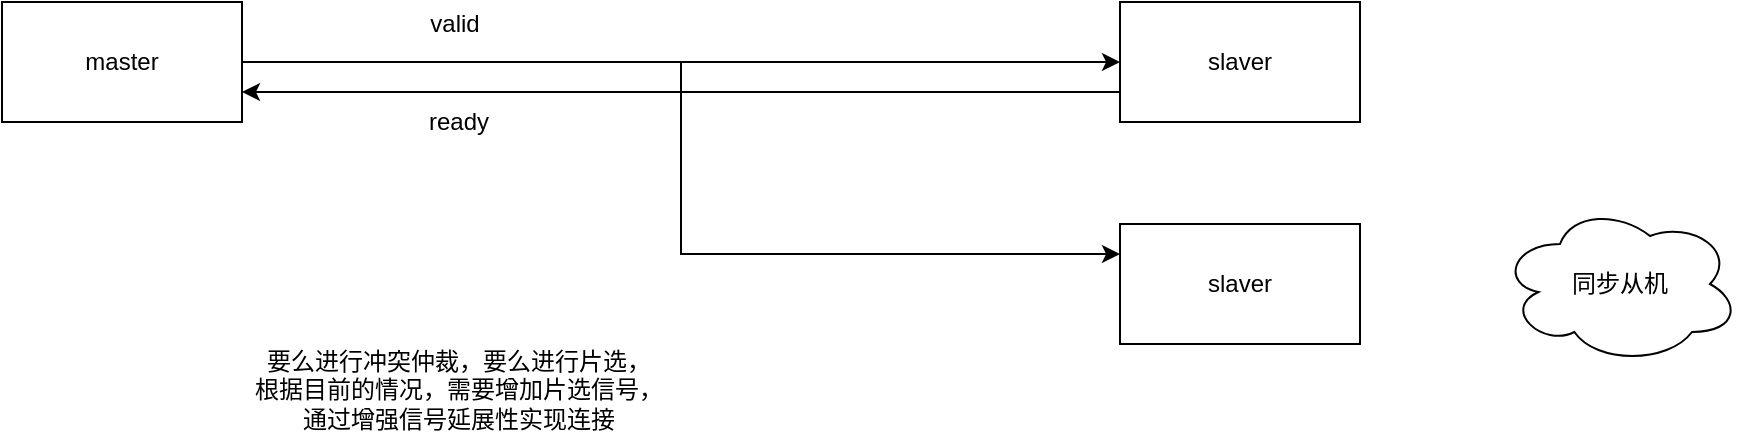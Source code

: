 <mxfile version="18.0.6" type="device" pages="3"><diagram id="HrKo_eKujefO3dNRXb7b" name="flow1"><mxGraphModel dx="1422" dy="905" grid="0" gridSize="10" guides="1" tooltips="1" connect="1" arrows="1" fold="1" page="1" pageScale="1" pageWidth="827" pageHeight="1169" math="0" shadow="0"><root><mxCell id="0"/><mxCell id="1" parent="0"/><mxCell id="BXibwOwwb0zfkzncMVxz-3" style="edgeStyle=orthogonalEdgeStyle;rounded=0;orthogonalLoop=1;jettySize=auto;html=1;exitX=1;exitY=0.5;exitDx=0;exitDy=0;" edge="1" parent="1" source="BXibwOwwb0zfkzncMVxz-1" target="BXibwOwwb0zfkzncMVxz-2"><mxGeometry relative="1" as="geometry"/></mxCell><mxCell id="BXibwOwwb0zfkzncMVxz-8" style="edgeStyle=orthogonalEdgeStyle;rounded=0;orthogonalLoop=1;jettySize=auto;html=1;exitX=1;exitY=0.5;exitDx=0;exitDy=0;entryX=0;entryY=0.25;entryDx=0;entryDy=0;" edge="1" parent="1" source="BXibwOwwb0zfkzncMVxz-1" target="BXibwOwwb0zfkzncMVxz-7"><mxGeometry relative="1" as="geometry"/></mxCell><mxCell id="BXibwOwwb0zfkzncMVxz-1" value="master" style="rounded=0;whiteSpace=wrap;html=1;" vertex="1" parent="1"><mxGeometry x="84" y="122" width="120" height="60" as="geometry"/></mxCell><mxCell id="BXibwOwwb0zfkzncMVxz-4" style="edgeStyle=orthogonalEdgeStyle;rounded=0;orthogonalLoop=1;jettySize=auto;html=1;exitX=0;exitY=0.75;exitDx=0;exitDy=0;entryX=1;entryY=0.75;entryDx=0;entryDy=0;" edge="1" parent="1" source="BXibwOwwb0zfkzncMVxz-2" target="BXibwOwwb0zfkzncMVxz-1"><mxGeometry relative="1" as="geometry"/></mxCell><mxCell id="BXibwOwwb0zfkzncMVxz-2" value="slaver" style="rounded=0;whiteSpace=wrap;html=1;" vertex="1" parent="1"><mxGeometry x="643" y="122" width="120" height="60" as="geometry"/></mxCell><mxCell id="BXibwOwwb0zfkzncMVxz-5" value="valid" style="text;html=1;align=center;verticalAlign=middle;resizable=0;points=[];autosize=1;strokeColor=none;fillColor=none;" vertex="1" parent="1"><mxGeometry x="292" y="124" width="35" height="18" as="geometry"/></mxCell><mxCell id="BXibwOwwb0zfkzncMVxz-6" value="ready" style="text;html=1;align=center;verticalAlign=middle;resizable=0;points=[];autosize=1;strokeColor=none;fillColor=none;" vertex="1" parent="1"><mxGeometry x="292" y="173" width="40" height="18" as="geometry"/></mxCell><mxCell id="BXibwOwwb0zfkzncMVxz-7" value="slaver" style="rounded=0;whiteSpace=wrap;html=1;" vertex="1" parent="1"><mxGeometry x="643" y="233" width="120" height="60" as="geometry"/></mxCell><mxCell id="BXibwOwwb0zfkzncMVxz-9" value="同步从机" style="ellipse;shape=cloud;whiteSpace=wrap;html=1;" vertex="1" parent="1"><mxGeometry x="833" y="223" width="120" height="80" as="geometry"/></mxCell><mxCell id="BXibwOwwb0zfkzncMVxz-10" value="要么进行冲突仲裁，要么进行片选，&lt;br&gt;根据目前的情况，需要增加片选信号，&lt;br&gt;通过增强信号延展性实现连接" style="text;html=1;align=center;verticalAlign=middle;resizable=0;points=[];autosize=1;strokeColor=none;fillColor=none;" vertex="1" parent="1"><mxGeometry x="205" y="293" width="214" height="46" as="geometry"/></mxCell></root></mxGraphModel></diagram><diagram id="DahIj4vTz0O3RCcRvH5f" name="flow2"><mxGraphModel dx="1038" dy="649" grid="0" gridSize="10" guides="1" tooltips="1" connect="1" arrows="1" fold="1" page="1" pageScale="1" pageWidth="827" pageHeight="1169" math="0" shadow="0"><root><mxCell id="6HHR4eenq_n9dRcyGoPN-0"/><mxCell id="6HHR4eenq_n9dRcyGoPN-1" parent="6HHR4eenq_n9dRcyGoPN-0"/></root></mxGraphModel></diagram><diagram id="D2pTne0WAuukNKCGSS-6" name="flow3"><mxGraphModel dx="1038" dy="649" grid="0" gridSize="10" guides="1" tooltips="1" connect="1" arrows="1" fold="1" page="1" pageScale="1" pageWidth="827" pageHeight="1169" math="0" shadow="0"><root><mxCell id="4XH6g8VKBG6QkmrWaO0O-0"/><mxCell id="4XH6g8VKBG6QkmrWaO0O-1" parent="4XH6g8VKBG6QkmrWaO0O-0"/></root></mxGraphModel></diagram></mxfile>